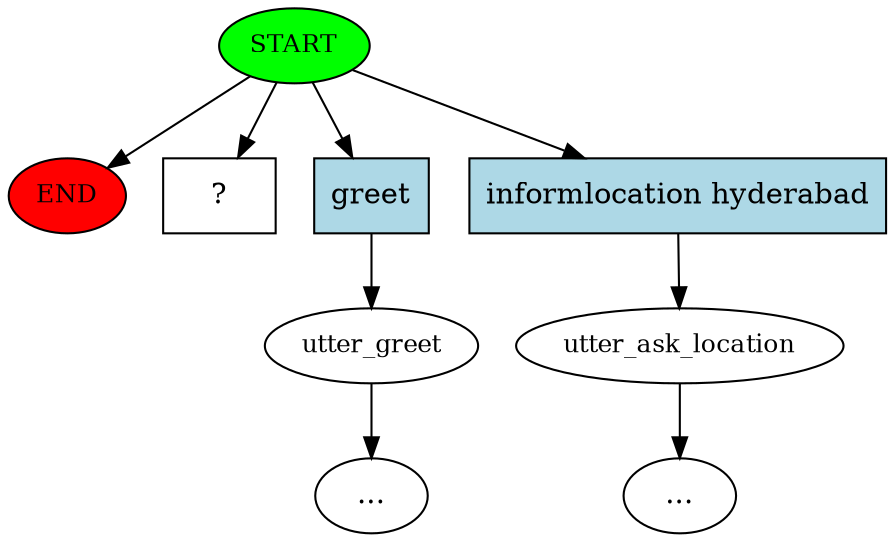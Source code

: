 digraph  {
0 [class="start active", fillcolor=green, fontsize=12, label=START, style=filled];
"-1" [class=end, fillcolor=red, fontsize=12, label=END, style=filled];
1 [class="", fontsize=12, label=utter_greet];
6 [class="", fontsize=12, label=utter_ask_location];
"-9" [class=ellipsis, label="..."];
"-10" [class=ellipsis, label="..."];
9 [class="intent dashed active", label="  ?  ", shape=rect];
10 [class=intent, fillcolor=lightblue, label=greet, shape=rect, style=filled];
11 [class=intent, fillcolor=lightblue, label="informlocation hyderabad", shape=rect, style=filled];
0 -> "-1"  [class="", key=NONE, label=""];
0 -> 9  [class=active, key=NONE, label=""];
0 -> 10  [class="", key=0];
0 -> 11  [class="", key=0];
1 -> "-10"  [class="", key=NONE, label=""];
6 -> "-9"  [class="", key=NONE, label=""];
10 -> 1  [class="", key=0];
11 -> 6  [class="", key=0];
}
